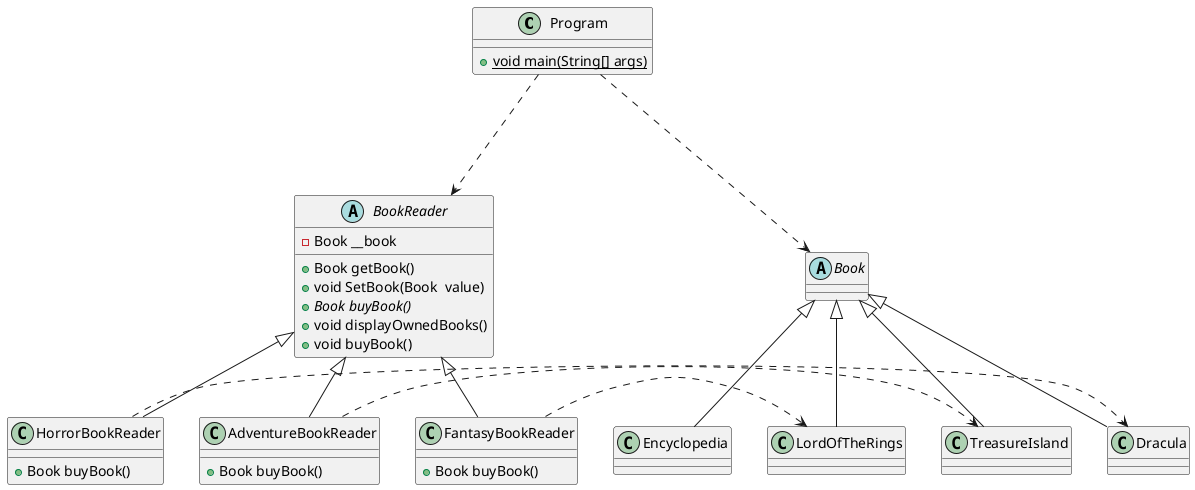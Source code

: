 @startuml

Class Program {
    +{static}void main(String[] args)
}

abstract class BookReader {
    -Book __book
    +Book getBook()
    +void SetBook(Book  value)
    +{abstract} Book buyBook()
    +void displayOwnedBooks()
    +void buyBook()
}

class FantasyBookReader extends BookReader {
    +Book buyBook()
}

class HorrorBookReader extends BookReader {
    +Book buyBook()
}

class AdventureBookReader extends BookReader {
    +Book buyBook()
}

abstract class Book

class Dracula  extends Book

class LordOfTheRings  extends Book

class TreasureIsland  extends Book

class Encyclopedia  extends Book

Program -down..> Book
Program -down..> BookReader

FantasyBookReader -right..> LordOfTheRings
AdventureBookReader -right..> TreasureIsland
HorrorBookReader -right..> Dracula


@enduml